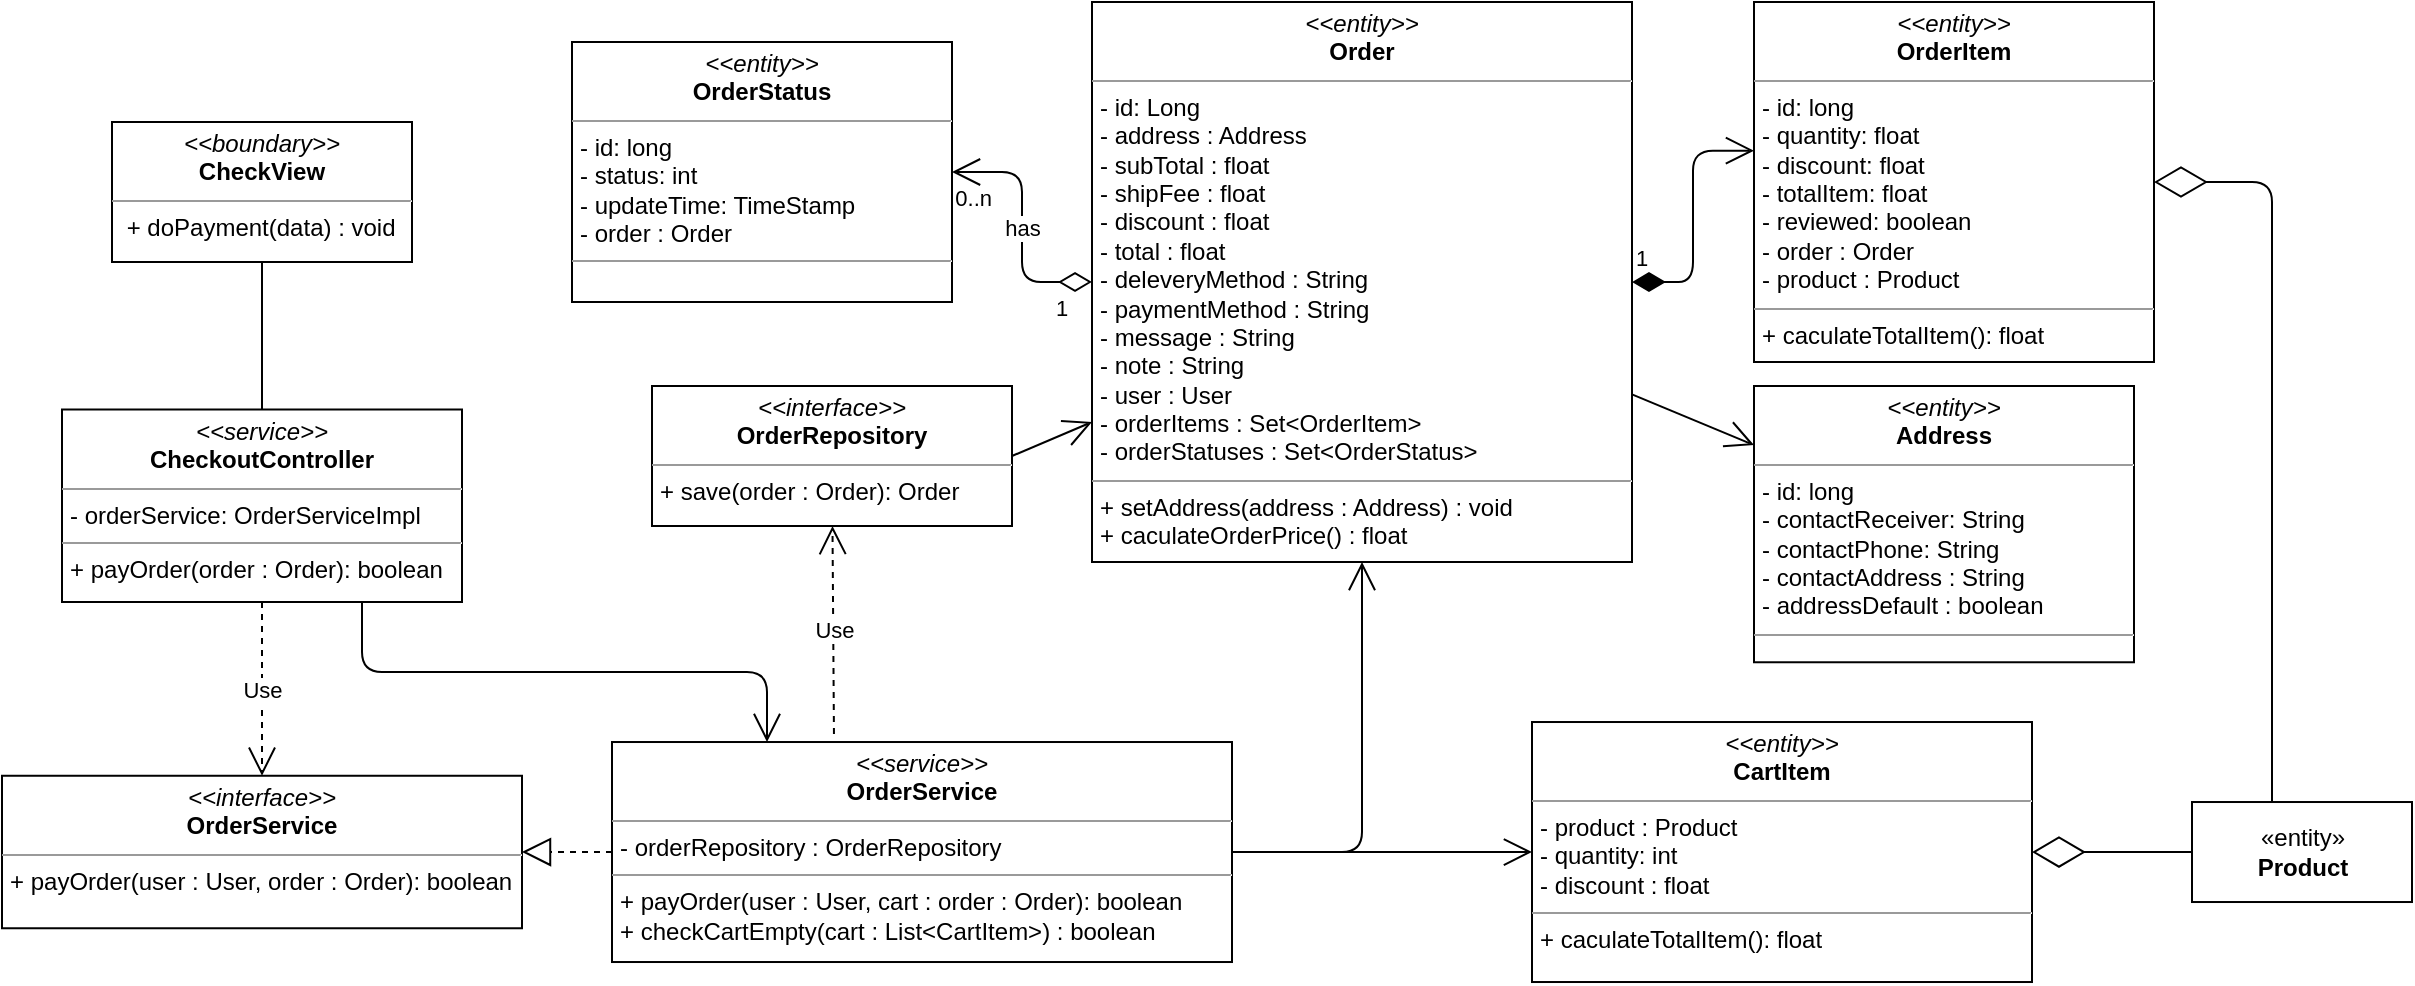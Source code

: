 <mxfile version="14.6.13" type="device"><diagram id="C5RBs43oDa-KdzZeNtuy" name="Page-1"><mxGraphModel dx="1108" dy="1594" grid="1" gridSize="10" guides="1" tooltips="1" connect="1" arrows="1" fold="1" page="1" pageScale="1" pageWidth="827" pageHeight="1169" math="0" shadow="0"><root><mxCell id="WIyWlLk6GJQsqaUBKTNV-0"/><mxCell id="WIyWlLk6GJQsqaUBKTNV-1" parent="WIyWlLk6GJQsqaUBKTNV-0"/><mxCell id="GvGF3sh38AxmLAqResKS-21" value="&lt;p style=&quot;margin: 0px ; margin-top: 4px ; text-align: center&quot;&gt;&lt;i&gt;&amp;lt;&amp;lt;boundary&amp;gt;&amp;gt;&lt;/i&gt;&lt;br&gt;&lt;b&gt;CheckView&lt;/b&gt;&lt;/p&gt;&lt;hr size=&quot;1&quot;&gt;&lt;p style=&quot;margin: 0px ; margin-left: 4px&quot;&gt;&lt;span&gt;&amp;nbsp;&lt;/span&gt;&lt;span&gt;+ doPayment(data) : void&lt;/span&gt;&lt;/p&gt;" style="verticalAlign=top;align=left;overflow=fill;fontSize=12;fontFamily=Helvetica;html=1;" vertex="1" parent="WIyWlLk6GJQsqaUBKTNV-1"><mxGeometry x="220" y="-260" width="150" height="70" as="geometry"/></mxCell><mxCell id="GvGF3sh38AxmLAqResKS-22" value="&lt;p style=&quot;margin: 0px ; margin-top: 4px ; text-align: center&quot;&gt;&lt;i&gt;&amp;lt;&amp;lt;entity&amp;gt;&amp;gt;&lt;/i&gt;&lt;br&gt;&lt;b&gt;Address&lt;/b&gt;&lt;/p&gt;&lt;hr size=&quot;1&quot;&gt;&lt;p style=&quot;margin: 0px ; margin-left: 4px&quot;&gt;- id: long&lt;/p&gt;&lt;p style=&quot;margin: 0px ; margin-left: 4px&quot;&gt;- contactReceiver: String&lt;br&gt;- contactPhone: String&lt;/p&gt;&lt;p style=&quot;margin: 0px ; margin-left: 4px&quot;&gt;- contactAddress : String&lt;/p&gt;&lt;p style=&quot;margin: 0px ; margin-left: 4px&quot;&gt;- addressDefault : boolean&lt;/p&gt;&lt;hr size=&quot;1&quot;&gt;&lt;p style=&quot;margin: 0px ; margin-left: 4px&quot;&gt;&lt;br&gt;&lt;/p&gt;" style="verticalAlign=top;align=left;overflow=fill;fontSize=12;fontFamily=Helvetica;html=1;" vertex="1" parent="WIyWlLk6GJQsqaUBKTNV-1"><mxGeometry x="1041" y="-128" width="190" height="138.13" as="geometry"/></mxCell><mxCell id="GvGF3sh38AxmLAqResKS-23" value="&lt;p style=&quot;margin: 0px ; margin-top: 4px ; text-align: center&quot;&gt;&lt;i&gt;&amp;lt;&amp;lt;entity&amp;gt;&amp;gt;&lt;/i&gt;&lt;br&gt;&lt;b&gt;Order&lt;/b&gt;&lt;/p&gt;&lt;hr size=&quot;1&quot;&gt;&lt;p style=&quot;margin: 0px ; margin-left: 4px&quot;&gt;- id: Long&lt;/p&gt;&lt;p style=&quot;margin: 0px 0px 0px 4px&quot;&gt;- address : Address&lt;/p&gt;&lt;p style=&quot;margin: 0px 0px 0px 4px&quot;&gt;- subTotal : float&lt;/p&gt;&lt;p style=&quot;margin: 0px 0px 0px 4px&quot;&gt;- shipFee : float&lt;/p&gt;&lt;p style=&quot;margin: 0px 0px 0px 4px&quot;&gt;- discount : float&lt;/p&gt;&lt;p style=&quot;margin: 0px 0px 0px 4px&quot;&gt;- total : float&lt;/p&gt;&lt;p style=&quot;margin: 0px 0px 0px 4px&quot;&gt;- deleveryMethod : String&lt;/p&gt;&lt;p style=&quot;margin: 0px 0px 0px 4px&quot;&gt;- paymentMethod : String&lt;/p&gt;&lt;p style=&quot;margin: 0px 0px 0px 4px&quot;&gt;- message : String&lt;/p&gt;&lt;p style=&quot;margin: 0px 0px 0px 4px&quot;&gt;- note : String&lt;/p&gt;&lt;p style=&quot;margin: 0px 0px 0px 4px&quot;&gt;- user : User&lt;/p&gt;&lt;p style=&quot;margin: 0px 0px 0px 4px&quot;&gt;- orderItems : Set&amp;lt;OrderItem&amp;gt;&lt;/p&gt;&lt;p style=&quot;margin: 0px 0px 0px 4px&quot;&gt;- orderStatuses : Set&amp;lt;OrderStatus&amp;gt;&lt;/p&gt;&lt;hr size=&quot;1&quot;&gt;&lt;p style=&quot;margin: 0px ; margin-left: 4px&quot;&gt;+ setAddress(address : Address) : void&lt;/p&gt;&lt;p style=&quot;margin: 0px ; margin-left: 4px&quot;&gt;+ caculateOrderPrice() : float&lt;/p&gt;" style="verticalAlign=top;align=left;overflow=fill;fontSize=12;fontFamily=Helvetica;html=1;" vertex="1" parent="WIyWlLk6GJQsqaUBKTNV-1"><mxGeometry x="710" y="-320" width="270" height="280" as="geometry"/></mxCell><mxCell id="GvGF3sh38AxmLAqResKS-24" value="&lt;p style=&quot;margin: 0px ; margin-top: 4px ; text-align: center&quot;&gt;&lt;i&gt;&amp;lt;&amp;lt;entity&amp;gt;&amp;gt;&lt;/i&gt;&lt;br&gt;&lt;b&gt;OrderItem&lt;/b&gt;&lt;/p&gt;&lt;hr size=&quot;1&quot;&gt;&lt;p style=&quot;margin: 0px ; margin-left: 4px&quot;&gt;- id: long&lt;/p&gt;&lt;p style=&quot;margin: 0px ; margin-left: 4px&quot;&gt;- quantity: float&lt;br&gt;- discount: float&lt;/p&gt;&lt;p style=&quot;margin: 0px ; margin-left: 4px&quot;&gt;- totalItem: float&lt;/p&gt;&lt;p style=&quot;margin: 0px ; margin-left: 4px&quot;&gt;- reviewed: boolean&lt;/p&gt;&lt;p style=&quot;margin: 0px ; margin-left: 4px&quot;&gt;- order : Order&lt;/p&gt;&lt;p style=&quot;margin: 0px ; margin-left: 4px&quot;&gt;- product : Product&lt;/p&gt;&lt;hr size=&quot;1&quot;&gt;&lt;p style=&quot;margin: 0px ; margin-left: 4px&quot;&gt;+ caculateTotalItem(): float&lt;br&gt;&lt;/p&gt;" style="verticalAlign=top;align=left;overflow=fill;fontSize=12;fontFamily=Helvetica;html=1;" vertex="1" parent="WIyWlLk6GJQsqaUBKTNV-1"><mxGeometry x="1041" y="-320" width="200" height="180" as="geometry"/></mxCell><mxCell id="GvGF3sh38AxmLAqResKS-25" value="&lt;p style=&quot;margin: 0px ; margin-top: 4px ; text-align: center&quot;&gt;&lt;i&gt;&amp;lt;&amp;lt;interface&amp;gt;&amp;gt;&lt;/i&gt;&lt;br&gt;&lt;b&gt;OrderService&lt;/b&gt;&lt;/p&gt;&lt;hr size=&quot;1&quot;&gt;&lt;p style=&quot;margin: 0px ; margin-left: 4px&quot;&gt;+ payOrder(user : User, order : Order): boolean&lt;/p&gt;" style="verticalAlign=top;align=left;overflow=fill;fontSize=12;fontFamily=Helvetica;html=1;" vertex="1" parent="WIyWlLk6GJQsqaUBKTNV-1"><mxGeometry x="165" y="66.88" width="260" height="76.25" as="geometry"/></mxCell><mxCell id="GvGF3sh38AxmLAqResKS-26" value="Use" style="endArrow=open;endSize=12;dashed=1;html=1;strokeColor=#000000;" edge="1" parent="WIyWlLk6GJQsqaUBKTNV-1" source="GvGF3sh38AxmLAqResKS-32" target="GvGF3sh38AxmLAqResKS-25"><mxGeometry width="160" relative="1" as="geometry"><mxPoint x="355" y="163.75" as="sourcePoint"/><mxPoint x="650" y="90" as="targetPoint"/></mxGeometry></mxCell><mxCell id="GvGF3sh38AxmLAqResKS-27" value="&lt;p style=&quot;margin: 0px ; margin-top: 4px ; text-align: center&quot;&gt;&lt;i&gt;&amp;lt;&amp;lt;service&amp;gt;&amp;gt;&lt;/i&gt;&lt;br&gt;&lt;b&gt;OrderService&lt;/b&gt;&lt;br&gt;&lt;/p&gt;&lt;hr size=&quot;1&quot;&gt;&lt;p style=&quot;margin: 0px ; margin-left: 4px&quot;&gt;- orderRepository : OrderRepository&lt;/p&gt;&lt;hr size=&quot;1&quot;&gt;&lt;p style=&quot;margin: 0px ; margin-left: 4px&quot;&gt;+ payOrder(user : User, cart : order : Order): boolean&lt;br&gt;&lt;/p&gt;&lt;p style=&quot;margin: 0px ; margin-left: 4px&quot;&gt;+ checkCartEmpty(cart : List&amp;lt;CartItem&amp;gt;) : boolean&lt;/p&gt;" style="verticalAlign=top;align=left;overflow=fill;fontSize=12;fontFamily=Helvetica;html=1;" vertex="1" parent="WIyWlLk6GJQsqaUBKTNV-1"><mxGeometry x="470" y="50.01" width="310" height="110" as="geometry"/></mxCell><mxCell id="GvGF3sh38AxmLAqResKS-28" value="&lt;p style=&quot;margin: 0px ; margin-top: 4px ; text-align: center&quot;&gt;&lt;i&gt;&amp;lt;&amp;lt;interface&amp;gt;&amp;gt;&lt;/i&gt;&lt;br&gt;&lt;b&gt;OrderRepository&lt;/b&gt;&lt;/p&gt;&lt;hr size=&quot;1&quot;&gt;&lt;p style=&quot;margin: 0px ; margin-left: 4px&quot;&gt;+ save(order : Order): Order&lt;/p&gt;" style="verticalAlign=top;align=left;overflow=fill;fontSize=12;fontFamily=Helvetica;html=1;" vertex="1" parent="WIyWlLk6GJQsqaUBKTNV-1"><mxGeometry x="490" y="-128" width="180" height="70" as="geometry"/></mxCell><mxCell id="GvGF3sh38AxmLAqResKS-29" value="1" style="endArrow=open;html=1;endSize=12;startArrow=diamondThin;startSize=14;startFill=1;align=left;verticalAlign=bottom;strokeColor=#000000;entryX=0;entryY=0.413;entryDx=0;entryDy=0;entryPerimeter=0;edgeStyle=orthogonalEdgeStyle;" edge="1" parent="WIyWlLk6GJQsqaUBKTNV-1" source="GvGF3sh38AxmLAqResKS-23" target="GvGF3sh38AxmLAqResKS-24"><mxGeometry x="-1" y="3" relative="1" as="geometry"><mxPoint x="490" as="sourcePoint"/><mxPoint x="650" as="targetPoint"/></mxGeometry></mxCell><mxCell id="GvGF3sh38AxmLAqResKS-30" value="Use" style="endArrow=open;endSize=12;dashed=1;html=1;strokeColor=#000000;exitX=0.358;exitY=-0.036;exitDx=0;exitDy=0;exitPerimeter=0;" edge="1" parent="WIyWlLk6GJQsqaUBKTNV-1" source="GvGF3sh38AxmLAqResKS-27" target="GvGF3sh38AxmLAqResKS-28"><mxGeometry width="160" relative="1" as="geometry"><mxPoint x="490" y="100" as="sourcePoint"/><mxPoint x="650" y="100" as="targetPoint"/></mxGeometry></mxCell><mxCell id="GvGF3sh38AxmLAqResKS-32" value="&lt;p style=&quot;margin: 0px ; margin-top: 4px ; text-align: center&quot;&gt;&lt;i&gt;&amp;lt;&amp;lt;service&amp;gt;&amp;gt;&lt;/i&gt;&lt;br&gt;&lt;b&gt;CheckoutController&lt;/b&gt;&lt;br&gt;&lt;/p&gt;&lt;hr size=&quot;1&quot;&gt;&lt;p style=&quot;margin: 0px ; margin-left: 4px&quot;&gt;- orderService: OrderServiceImpl&lt;/p&gt;&lt;hr size=&quot;1&quot;&gt;&lt;p style=&quot;margin: 0px ; margin-left: 4px&quot;&gt;+ payOrder(order : Order): boolean&lt;br&gt;&lt;/p&gt;" style="verticalAlign=top;align=left;overflow=fill;fontSize=12;fontFamily=Helvetica;html=1;" vertex="1" parent="WIyWlLk6GJQsqaUBKTNV-1"><mxGeometry x="195" y="-116.25" width="200" height="96.25" as="geometry"/></mxCell><mxCell id="GvGF3sh38AxmLAqResKS-33" value="" style="endArrow=open;endFill=1;endSize=12;html=1;strokeColor=#000000;" edge="1" parent="WIyWlLk6GJQsqaUBKTNV-1" target="GvGF3sh38AxmLAqResKS-22" source="GvGF3sh38AxmLAqResKS-23"><mxGeometry width="160" relative="1" as="geometry"><mxPoint x="727" y="-62" as="sourcePoint"/><mxPoint x="650" y="110" as="targetPoint"/></mxGeometry></mxCell><mxCell id="GvGF3sh38AxmLAqResKS-34" value="«entity»&lt;br&gt;&lt;b&gt;Product&lt;/b&gt;" style="html=1;" vertex="1" parent="WIyWlLk6GJQsqaUBKTNV-1"><mxGeometry x="1260" y="80.01" width="110" height="50" as="geometry"/></mxCell><mxCell id="GvGF3sh38AxmLAqResKS-35" value="" style="endArrow=diamondThin;endFill=0;endSize=24;html=1;strokeColor=#000000;edgeStyle=orthogonalEdgeStyle;" edge="1" parent="WIyWlLk6GJQsqaUBKTNV-1" source="GvGF3sh38AxmLAqResKS-34" target="GvGF3sh38AxmLAqResKS-38"><mxGeometry width="160" relative="1" as="geometry"><mxPoint x="490" y="320" as="sourcePoint"/><mxPoint x="750" y="330" as="targetPoint"/></mxGeometry></mxCell><mxCell id="GvGF3sh38AxmLAqResKS-37" value="" style="endArrow=open;endFill=1;endSize=12;html=1;strokeColor=#000000;" edge="1" parent="WIyWlLk6GJQsqaUBKTNV-1" source="GvGF3sh38AxmLAqResKS-27" target="GvGF3sh38AxmLAqResKS-38"><mxGeometry width="160" relative="1" as="geometry"><mxPoint x="490" y="220" as="sourcePoint"/><mxPoint x="650" y="220" as="targetPoint"/></mxGeometry></mxCell><mxCell id="GvGF3sh38AxmLAqResKS-38" value="&lt;p style=&quot;margin: 0px ; margin-top: 4px ; text-align: center&quot;&gt;&lt;i&gt;&amp;lt;&amp;lt;entity&amp;gt;&amp;gt;&lt;/i&gt;&lt;br&gt;&lt;b&gt;CartItem&lt;/b&gt;&lt;/p&gt;&lt;hr size=&quot;1&quot;&gt;&lt;p style=&quot;margin: 0px ; margin-left: 4px&quot;&gt;- product : Product&lt;/p&gt;&lt;p style=&quot;margin: 0px ; margin-left: 4px&quot;&gt;- quantity: int&lt;br&gt;- discount : float&lt;/p&gt;&lt;hr size=&quot;1&quot;&gt;&lt;p style=&quot;margin: 0px ; margin-left: 4px&quot;&gt;+ caculateTotalItem(): float&lt;br&gt;&lt;/p&gt;" style="verticalAlign=top;align=left;overflow=fill;fontSize=12;fontFamily=Helvetica;html=1;" vertex="1" parent="WIyWlLk6GJQsqaUBKTNV-1"><mxGeometry x="930" y="40.01" width="250" height="130" as="geometry"/></mxCell><mxCell id="GvGF3sh38AxmLAqResKS-39" value="" style="endArrow=block;dashed=1;endFill=0;endSize=12;html=1;strokeColor=#000000;entryX=1;entryY=0.5;entryDx=0;entryDy=0;" edge="1" parent="WIyWlLk6GJQsqaUBKTNV-1" source="GvGF3sh38AxmLAqResKS-27" target="GvGF3sh38AxmLAqResKS-25"><mxGeometry width="160" relative="1" as="geometry"><mxPoint x="490" y="-40" as="sourcePoint"/><mxPoint x="650" y="-40" as="targetPoint"/></mxGeometry></mxCell><mxCell id="GvGF3sh38AxmLAqResKS-40" value="" style="endArrow=none;html=1;edgeStyle=orthogonalEdgeStyle;strokeColor=#000000;" edge="1" parent="WIyWlLk6GJQsqaUBKTNV-1" source="GvGF3sh38AxmLAqResKS-21" target="GvGF3sh38AxmLAqResKS-32"><mxGeometry relative="1" as="geometry"><mxPoint x="480" y="-110" as="sourcePoint"/><mxPoint x="640" y="-110" as="targetPoint"/></mxGeometry></mxCell><mxCell id="GvGF3sh38AxmLAqResKS-42" value="" style="endArrow=open;endFill=1;endSize=12;html=1;exitX=1;exitY=0.5;exitDx=0;exitDy=0;entryX=0;entryY=0.75;entryDx=0;entryDy=0;" edge="1" parent="WIyWlLk6GJQsqaUBKTNV-1" source="GvGF3sh38AxmLAqResKS-28" target="GvGF3sh38AxmLAqResKS-23"><mxGeometry width="160" relative="1" as="geometry"><mxPoint x="750" y="-130" as="sourcePoint"/><mxPoint x="700" y="-115" as="targetPoint"/></mxGeometry></mxCell><mxCell id="GvGF3sh38AxmLAqResKS-43" value="" style="endArrow=diamondThin;endFill=0;endSize=24;html=1;edgeStyle=orthogonalEdgeStyle;" edge="1" parent="WIyWlLk6GJQsqaUBKTNV-1" source="GvGF3sh38AxmLAqResKS-34" target="GvGF3sh38AxmLAqResKS-24"><mxGeometry width="160" relative="1" as="geometry"><mxPoint x="750" y="-30" as="sourcePoint"/><mxPoint x="910" y="-30" as="targetPoint"/><Array as="points"><mxPoint x="1300" y="-230"/></Array></mxGeometry></mxCell><mxCell id="GvGF3sh38AxmLAqResKS-44" value="" style="endArrow=open;endFill=1;endSize=12;html=1;edgeStyle=orthogonalEdgeStyle;exitX=1;exitY=0.5;exitDx=0;exitDy=0;" edge="1" parent="WIyWlLk6GJQsqaUBKTNV-1" source="GvGF3sh38AxmLAqResKS-27" target="GvGF3sh38AxmLAqResKS-23"><mxGeometry width="160" relative="1" as="geometry"><mxPoint x="570" y="70" as="sourcePoint"/><mxPoint x="730" y="70" as="targetPoint"/></mxGeometry></mxCell><mxCell id="GvGF3sh38AxmLAqResKS-45" value="" style="endArrow=open;endFill=1;endSize=12;html=1;exitX=0.75;exitY=1;exitDx=0;exitDy=0;edgeStyle=orthogonalEdgeStyle;entryX=0.25;entryY=0;entryDx=0;entryDy=0;" edge="1" parent="WIyWlLk6GJQsqaUBKTNV-1" source="GvGF3sh38AxmLAqResKS-32" target="GvGF3sh38AxmLAqResKS-27"><mxGeometry width="160" relative="1" as="geometry"><mxPoint x="570" y="-30" as="sourcePoint"/><mxPoint x="730" y="-30" as="targetPoint"/></mxGeometry></mxCell><mxCell id="GvGF3sh38AxmLAqResKS-46" value="&lt;p style=&quot;margin: 0px ; margin-top: 4px ; text-align: center&quot;&gt;&lt;i&gt;&amp;lt;&amp;lt;entity&amp;gt;&amp;gt;&lt;/i&gt;&lt;br&gt;&lt;b&gt;OrderStatus&lt;/b&gt;&lt;/p&gt;&lt;hr size=&quot;1&quot;&gt;&lt;p style=&quot;margin: 0px ; margin-left: 4px&quot;&gt;- id: long&lt;/p&gt;&lt;p style=&quot;margin: 0px ; margin-left: 4px&quot;&gt;- status: int&lt;br&gt;- updateTime: TimeStamp&lt;/p&gt;&lt;p style=&quot;margin: 0px ; margin-left: 4px&quot;&gt;- order : Order&lt;/p&gt;&lt;hr size=&quot;1&quot;&gt;&lt;p style=&quot;margin: 0px ; margin-left: 4px&quot;&gt;&lt;br&gt;&lt;/p&gt;" style="verticalAlign=top;align=left;overflow=fill;fontSize=12;fontFamily=Helvetica;html=1;" vertex="1" parent="WIyWlLk6GJQsqaUBKTNV-1"><mxGeometry x="450" y="-300" width="190" height="130" as="geometry"/></mxCell><mxCell id="GvGF3sh38AxmLAqResKS-47" value="has" style="endArrow=open;html=1;endSize=12;startArrow=diamondThin;startSize=14;startFill=0;edgeStyle=orthogonalEdgeStyle;exitX=0;exitY=0.5;exitDx=0;exitDy=0;" edge="1" parent="WIyWlLk6GJQsqaUBKTNV-1" source="GvGF3sh38AxmLAqResKS-23" target="GvGF3sh38AxmLAqResKS-46"><mxGeometry relative="1" as="geometry"><mxPoint x="810" y="-130" as="sourcePoint"/><mxPoint x="970" y="-130" as="targetPoint"/></mxGeometry></mxCell><mxCell id="GvGF3sh38AxmLAqResKS-48" value="1" style="edgeLabel;resizable=0;html=1;align=left;verticalAlign=top;" connectable="0" vertex="1" parent="GvGF3sh38AxmLAqResKS-47"><mxGeometry x="-1" relative="1" as="geometry"><mxPoint x="-20" as="offset"/></mxGeometry></mxCell><mxCell id="GvGF3sh38AxmLAqResKS-49" value="0..n" style="edgeLabel;resizable=0;html=1;align=right;verticalAlign=top;" connectable="0" vertex="1" parent="GvGF3sh38AxmLAqResKS-47"><mxGeometry x="1" relative="1" as="geometry"><mxPoint x="20" as="offset"/></mxGeometry></mxCell></root></mxGraphModel></diagram></mxfile>
